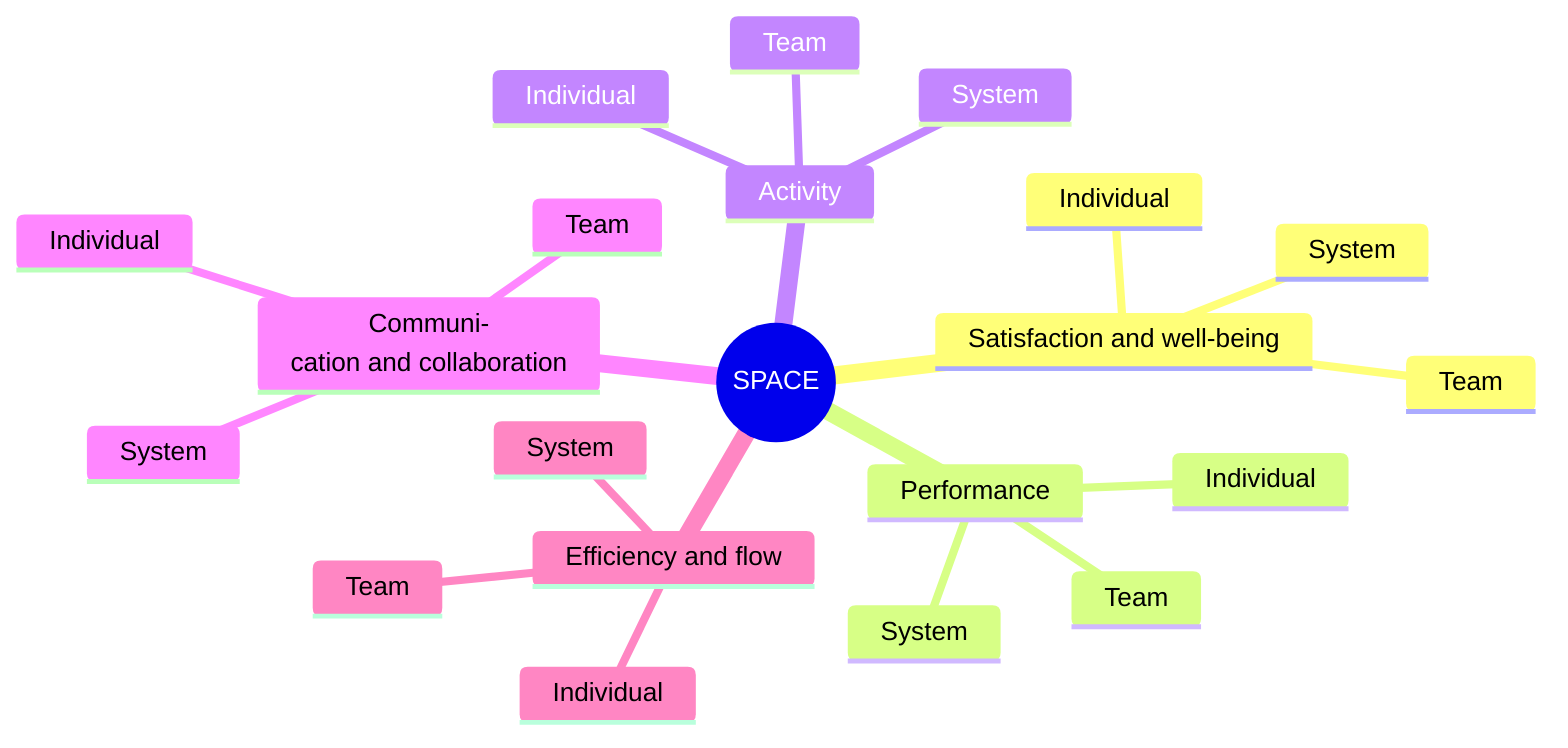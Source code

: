 mindmap
  root((SPACE))
    Satisfaction and well-being
      Individual
      Team
      System
    Performance
      Individual
      Team
      System
    Activity
      Individual
      Team
      System
    Communi-<br/>cation and collaboration
      Individual
      Team
      System
    Efficiency and flow
      Individual
      Team
      System